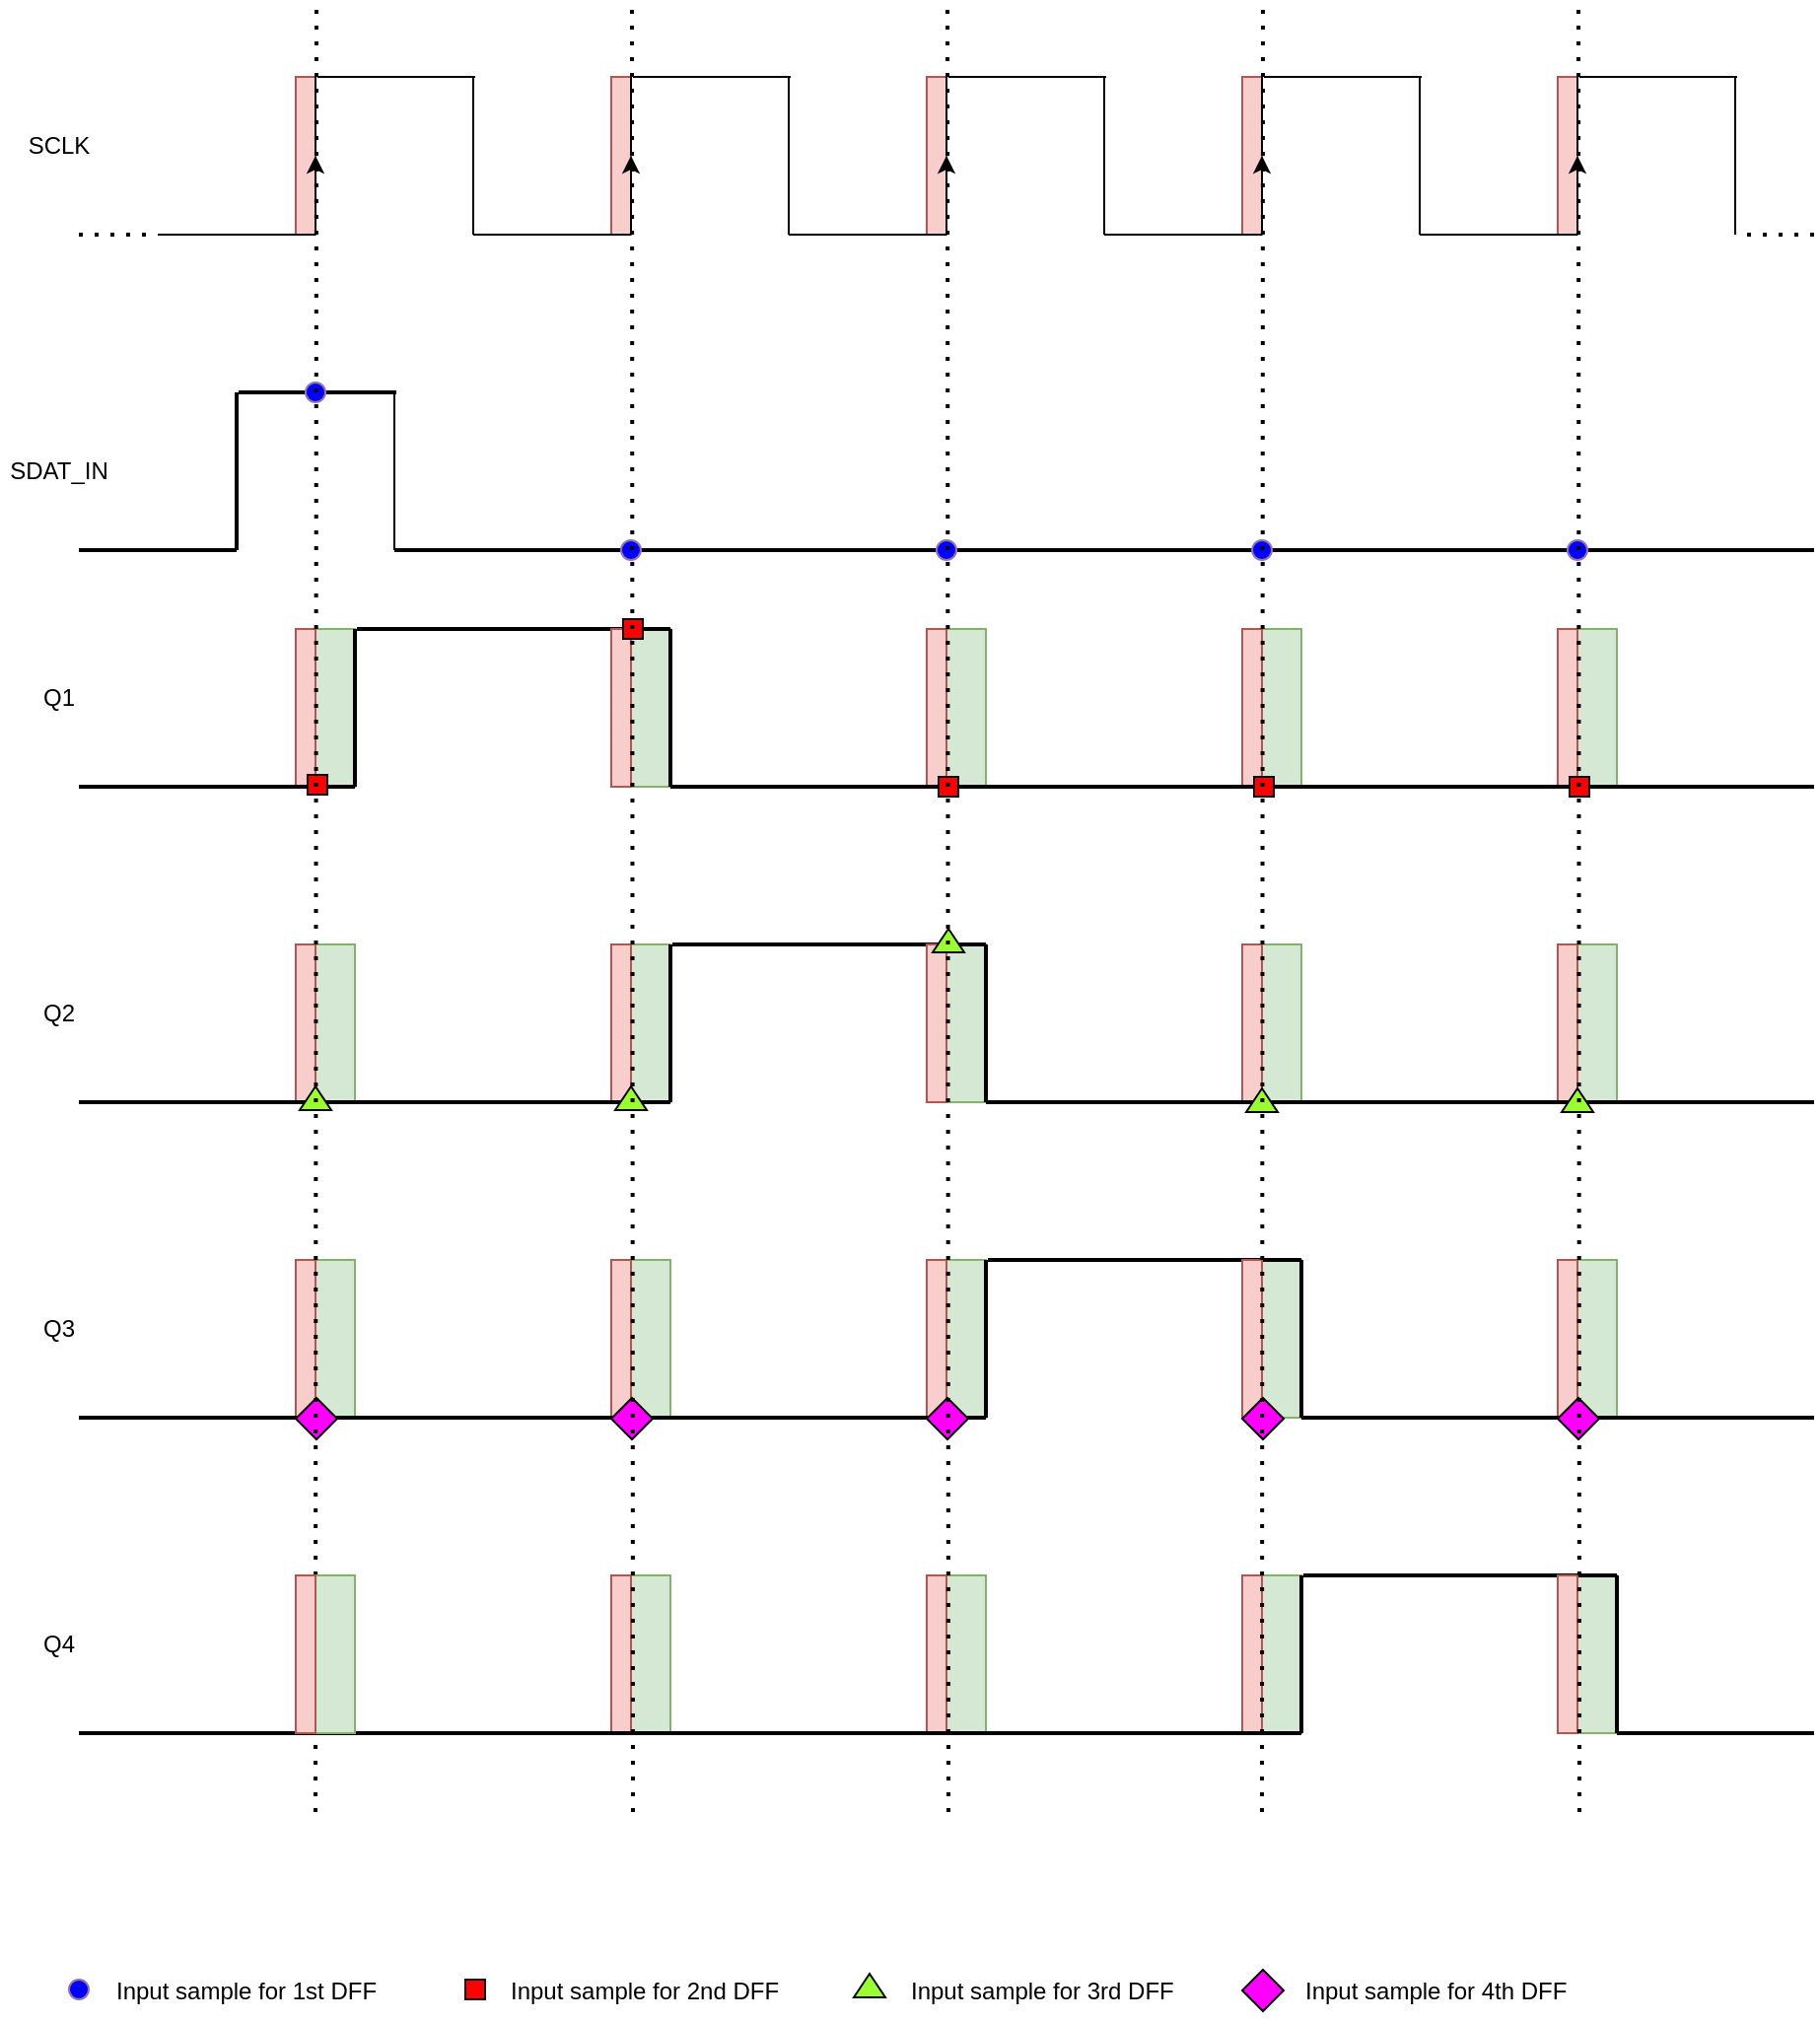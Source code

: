 <mxfile version="16.5.1" type="device"><diagram id="-5UdvPatchr-Xk96gMwD" name="Page-1"><mxGraphModel dx="1224" dy="952" grid="1" gridSize="10" guides="1" tooltips="1" connect="1" arrows="1" fold="1" page="1" pageScale="1" pageWidth="827" pageHeight="1169" math="0" shadow="0"><root><mxCell id="0"/><mxCell id="1" parent="0"/><mxCell id="DBDD1V-w15H-69EfEApx-54" value="" style="rounded=0;whiteSpace=wrap;html=1;fillColor=#d5e8d4;strokeColor=#82b366;" parent="1" vertex="1"><mxGeometry x="360" y="560" width="20" height="80" as="geometry"/></mxCell><mxCell id="DBDD1V-w15H-69EfEApx-50" value="" style="rounded=0;whiteSpace=wrap;html=1;fillColor=#d5e8d4;strokeColor=#82b366;" parent="1" vertex="1"><mxGeometry x="200" y="560" width="20" height="80" as="geometry"/></mxCell><mxCell id="DBDD1V-w15H-69EfEApx-45" value="" style="rounded=0;whiteSpace=wrap;html=1;fillColor=#f8cecc;strokeColor=#b85450;" parent="1" vertex="1"><mxGeometry x="190" y="280" width="10" height="80" as="geometry"/></mxCell><mxCell id="DBDD1V-w15H-69EfEApx-6" value="" style="group" parent="1" vertex="1" connectable="0"><mxGeometry x="120" y="280" width="161" height="80" as="geometry"/></mxCell><mxCell id="DBDD1V-w15H-69EfEApx-1" value="" style="endArrow=none;html=1;rounded=0;" parent="DBDD1V-w15H-69EfEApx-6" edge="1"><mxGeometry width="50" height="50" relative="1" as="geometry"><mxPoint x="81" as="sourcePoint"/><mxPoint x="161" as="targetPoint"/></mxGeometry></mxCell><mxCell id="DBDD1V-w15H-69EfEApx-2" value="" style="endArrow=classic;html=1;rounded=0;" parent="DBDD1V-w15H-69EfEApx-6" edge="1"><mxGeometry width="50" height="50" relative="1" as="geometry"><mxPoint x="80" y="80" as="sourcePoint"/><mxPoint x="80" y="40" as="targetPoint"/></mxGeometry></mxCell><mxCell id="DBDD1V-w15H-69EfEApx-3" value="" style="endArrow=none;html=1;rounded=0;" parent="DBDD1V-w15H-69EfEApx-6" edge="1"><mxGeometry width="50" height="50" relative="1" as="geometry"><mxPoint x="80" y="40" as="sourcePoint"/><mxPoint x="80" as="targetPoint"/></mxGeometry></mxCell><mxCell id="DBDD1V-w15H-69EfEApx-4" value="" style="endArrow=none;html=1;rounded=0;" parent="DBDD1V-w15H-69EfEApx-6" edge="1"><mxGeometry width="50" height="50" relative="1" as="geometry"><mxPoint y="80" as="sourcePoint"/><mxPoint x="80" y="80" as="targetPoint"/></mxGeometry></mxCell><mxCell id="DBDD1V-w15H-69EfEApx-5" value="" style="endArrow=none;html=1;rounded=0;" parent="DBDD1V-w15H-69EfEApx-6" edge="1"><mxGeometry width="50" height="50" relative="1" as="geometry"><mxPoint x="160" y="80" as="sourcePoint"/><mxPoint x="160" as="targetPoint"/></mxGeometry></mxCell><mxCell id="DBDD1V-w15H-69EfEApx-33" value="" style="endArrow=none;html=1;rounded=0;strokeWidth=2;" parent="1" edge="1"><mxGeometry width="50" height="50" relative="1" as="geometry"><mxPoint x="240" y="520" as="sourcePoint"/><mxPoint x="960" y="520" as="targetPoint"/></mxGeometry></mxCell><mxCell id="DBDD1V-w15H-69EfEApx-44" value="" style="endArrow=none;dashed=1;html=1;dashPattern=1 3;strokeWidth=2;rounded=0;" parent="1" edge="1"><mxGeometry width="50" height="50" relative="1" as="geometry"><mxPoint x="960" y="360" as="sourcePoint"/><mxPoint x="920" y="360" as="targetPoint"/></mxGeometry></mxCell><mxCell id="DBDD1V-w15H-69EfEApx-47" value="" style="rounded=0;whiteSpace=wrap;html=1;fillColor=#f8cecc;strokeColor=#b85450;" parent="1" vertex="1"><mxGeometry x="350" y="280" width="10" height="80" as="geometry"/></mxCell><mxCell id="DBDD1V-w15H-69EfEApx-48" value="" style="rounded=0;whiteSpace=wrap;html=1;fillColor=#f8cecc;strokeColor=#b85450;" parent="1" vertex="1"><mxGeometry x="510" y="280" width="10" height="80" as="geometry"/></mxCell><mxCell id="DBDD1V-w15H-69EfEApx-49" value="" style="rounded=0;whiteSpace=wrap;html=1;fillColor=#f8cecc;strokeColor=#b85450;" parent="1" vertex="1"><mxGeometry x="670" y="280" width="10" height="80" as="geometry"/></mxCell><mxCell id="DBDD1V-w15H-69EfEApx-7" value="" style="group" parent="1" vertex="1" connectable="0"><mxGeometry x="280" y="280" width="161" height="80" as="geometry"/></mxCell><mxCell id="DBDD1V-w15H-69EfEApx-8" value="" style="endArrow=none;html=1;rounded=0;" parent="DBDD1V-w15H-69EfEApx-7" edge="1"><mxGeometry width="50" height="50" relative="1" as="geometry"><mxPoint x="81" as="sourcePoint"/><mxPoint x="161" as="targetPoint"/></mxGeometry></mxCell><mxCell id="DBDD1V-w15H-69EfEApx-9" value="" style="endArrow=classic;html=1;rounded=0;" parent="DBDD1V-w15H-69EfEApx-7" edge="1"><mxGeometry width="50" height="50" relative="1" as="geometry"><mxPoint x="80" y="80" as="sourcePoint"/><mxPoint x="80" y="40" as="targetPoint"/></mxGeometry></mxCell><mxCell id="DBDD1V-w15H-69EfEApx-10" value="" style="endArrow=none;html=1;rounded=0;" parent="DBDD1V-w15H-69EfEApx-7" edge="1"><mxGeometry width="50" height="50" relative="1" as="geometry"><mxPoint x="80" y="40" as="sourcePoint"/><mxPoint x="80" as="targetPoint"/></mxGeometry></mxCell><mxCell id="DBDD1V-w15H-69EfEApx-11" value="" style="endArrow=none;html=1;rounded=0;" parent="DBDD1V-w15H-69EfEApx-7" edge="1"><mxGeometry width="50" height="50" relative="1" as="geometry"><mxPoint y="80" as="sourcePoint"/><mxPoint x="80" y="80" as="targetPoint"/></mxGeometry></mxCell><mxCell id="DBDD1V-w15H-69EfEApx-12" value="" style="endArrow=none;html=1;rounded=0;" parent="DBDD1V-w15H-69EfEApx-7" edge="1"><mxGeometry width="50" height="50" relative="1" as="geometry"><mxPoint x="160" y="80" as="sourcePoint"/><mxPoint x="160" as="targetPoint"/></mxGeometry></mxCell><mxCell id="DBDD1V-w15H-69EfEApx-13" value="" style="group" parent="1" vertex="1" connectable="0"><mxGeometry x="440" y="280" width="161" height="80" as="geometry"/></mxCell><mxCell id="DBDD1V-w15H-69EfEApx-14" value="" style="endArrow=none;html=1;rounded=0;" parent="DBDD1V-w15H-69EfEApx-13" edge="1"><mxGeometry width="50" height="50" relative="1" as="geometry"><mxPoint x="81" as="sourcePoint"/><mxPoint x="161" as="targetPoint"/></mxGeometry></mxCell><mxCell id="DBDD1V-w15H-69EfEApx-15" value="" style="endArrow=classic;html=1;rounded=0;" parent="DBDD1V-w15H-69EfEApx-13" edge="1"><mxGeometry width="50" height="50" relative="1" as="geometry"><mxPoint x="80" y="80" as="sourcePoint"/><mxPoint x="80" y="40" as="targetPoint"/></mxGeometry></mxCell><mxCell id="DBDD1V-w15H-69EfEApx-16" value="" style="endArrow=none;html=1;rounded=0;" parent="DBDD1V-w15H-69EfEApx-13" edge="1"><mxGeometry width="50" height="50" relative="1" as="geometry"><mxPoint x="80" y="40" as="sourcePoint"/><mxPoint x="80" as="targetPoint"/></mxGeometry></mxCell><mxCell id="DBDD1V-w15H-69EfEApx-17" value="" style="endArrow=none;html=1;rounded=0;" parent="DBDD1V-w15H-69EfEApx-13" edge="1"><mxGeometry width="50" height="50" relative="1" as="geometry"><mxPoint y="80" as="sourcePoint"/><mxPoint x="80" y="80" as="targetPoint"/></mxGeometry></mxCell><mxCell id="DBDD1V-w15H-69EfEApx-18" value="" style="endArrow=none;html=1;rounded=0;" parent="DBDD1V-w15H-69EfEApx-13" edge="1"><mxGeometry width="50" height="50" relative="1" as="geometry"><mxPoint x="160" y="80" as="sourcePoint"/><mxPoint x="160" as="targetPoint"/></mxGeometry></mxCell><mxCell id="DBDD1V-w15H-69EfEApx-19" value="" style="group" parent="1" vertex="1" connectable="0"><mxGeometry x="600" y="280" width="161" height="80" as="geometry"/></mxCell><mxCell id="DBDD1V-w15H-69EfEApx-20" value="" style="endArrow=none;html=1;rounded=0;" parent="DBDD1V-w15H-69EfEApx-19" edge="1"><mxGeometry width="50" height="50" relative="1" as="geometry"><mxPoint x="81" as="sourcePoint"/><mxPoint x="161" as="targetPoint"/></mxGeometry></mxCell><mxCell id="DBDD1V-w15H-69EfEApx-21" value="" style="endArrow=classic;html=1;rounded=0;" parent="DBDD1V-w15H-69EfEApx-19" edge="1"><mxGeometry width="50" height="50" relative="1" as="geometry"><mxPoint x="80" y="80" as="sourcePoint"/><mxPoint x="80" y="40" as="targetPoint"/></mxGeometry></mxCell><mxCell id="DBDD1V-w15H-69EfEApx-22" value="" style="endArrow=none;html=1;rounded=0;" parent="DBDD1V-w15H-69EfEApx-19" edge="1"><mxGeometry width="50" height="50" relative="1" as="geometry"><mxPoint x="80" y="40" as="sourcePoint"/><mxPoint x="80" as="targetPoint"/></mxGeometry></mxCell><mxCell id="DBDD1V-w15H-69EfEApx-23" value="" style="endArrow=none;html=1;rounded=0;" parent="DBDD1V-w15H-69EfEApx-19" edge="1"><mxGeometry width="50" height="50" relative="1" as="geometry"><mxPoint y="80" as="sourcePoint"/><mxPoint x="80" y="80" as="targetPoint"/></mxGeometry></mxCell><mxCell id="DBDD1V-w15H-69EfEApx-24" value="" style="endArrow=none;html=1;rounded=0;" parent="DBDD1V-w15H-69EfEApx-19" edge="1"><mxGeometry width="50" height="50" relative="1" as="geometry"><mxPoint x="160" y="80" as="sourcePoint"/><mxPoint x="160" as="targetPoint"/></mxGeometry></mxCell><mxCell id="DBDD1V-w15H-69EfEApx-37" value="" style="endArrow=none;html=1;rounded=0;entryX=1;entryY=0;entryDx=0;entryDy=0;strokeWidth=2;" parent="1" target="DBDD1V-w15H-69EfEApx-54" edge="1"><mxGeometry width="50" height="50" relative="1" as="geometry"><mxPoint x="221" y="560" as="sourcePoint"/><mxPoint x="360" y="560" as="targetPoint"/></mxGeometry></mxCell><mxCell id="DBDD1V-w15H-69EfEApx-40" value="" style="endArrow=none;html=1;rounded=0;strokeWidth=2;" parent="1" edge="1"><mxGeometry width="50" height="50" relative="1" as="geometry"><mxPoint x="220" y="640" as="sourcePoint"/><mxPoint x="220" y="560" as="targetPoint"/></mxGeometry></mxCell><mxCell id="DBDD1V-w15H-69EfEApx-59" value="" style="endArrow=none;html=1;rounded=0;strokeWidth=2;" parent="1" edge="1"><mxGeometry width="50" height="50" relative="1" as="geometry"><mxPoint x="380" y="640" as="sourcePoint"/><mxPoint x="380" y="560" as="targetPoint"/></mxGeometry></mxCell><mxCell id="DBDD1V-w15H-69EfEApx-60" value="SCLK" style="text;html=1;strokeColor=none;fillColor=none;align=center;verticalAlign=middle;whiteSpace=wrap;rounded=0;" parent="1" vertex="1"><mxGeometry x="40" y="300" width="60" height="30" as="geometry"/></mxCell><mxCell id="DBDD1V-w15H-69EfEApx-63" value="Q1" style="text;html=1;strokeColor=none;fillColor=none;align=center;verticalAlign=middle;whiteSpace=wrap;rounded=0;" parent="1" vertex="1"><mxGeometry x="40" y="580" width="60" height="30" as="geometry"/></mxCell><mxCell id="DBDD1V-w15H-69EfEApx-64" value="" style="rounded=0;whiteSpace=wrap;html=1;fillColor=#d5e8d4;strokeColor=#82b366;" parent="1" vertex="1"><mxGeometry x="520" y="720" width="20" height="80" as="geometry"/></mxCell><mxCell id="DBDD1V-w15H-69EfEApx-65" value="" style="rounded=0;whiteSpace=wrap;html=1;fillColor=#d5e8d4;strokeColor=#82b366;" parent="1" vertex="1"><mxGeometry x="360" y="720" width="20" height="80" as="geometry"/></mxCell><mxCell id="DBDD1V-w15H-69EfEApx-68" value="" style="endArrow=none;html=1;rounded=0;entryX=1;entryY=0;entryDx=0;entryDy=0;strokeWidth=2;" parent="1" target="DBDD1V-w15H-69EfEApx-64" edge="1"><mxGeometry width="50" height="50" relative="1" as="geometry"><mxPoint x="381" y="720" as="sourcePoint"/><mxPoint x="520" y="720" as="targetPoint"/></mxGeometry></mxCell><mxCell id="DBDD1V-w15H-69EfEApx-70" value="" style="endArrow=none;html=1;rounded=0;strokeWidth=2;" parent="1" edge="1"><mxGeometry width="50" height="50" relative="1" as="geometry"><mxPoint x="380" y="800" as="sourcePoint"/><mxPoint x="380" y="720" as="targetPoint"/></mxGeometry></mxCell><mxCell id="DBDD1V-w15H-69EfEApx-71" value="" style="endArrow=none;html=1;rounded=0;strokeWidth=2;" parent="1" edge="1"><mxGeometry width="50" height="50" relative="1" as="geometry"><mxPoint x="540" y="800" as="sourcePoint"/><mxPoint x="540" y="720" as="targetPoint"/></mxGeometry></mxCell><mxCell id="DBDD1V-w15H-69EfEApx-72" value="Q2" style="text;html=1;strokeColor=none;fillColor=none;align=center;verticalAlign=middle;whiteSpace=wrap;rounded=0;" parent="1" vertex="1"><mxGeometry x="40" y="740" width="60" height="30" as="geometry"/></mxCell><mxCell id="DBDD1V-w15H-69EfEApx-73" value="" style="rounded=0;whiteSpace=wrap;html=1;fillColor=#d5e8d4;strokeColor=#82b366;" parent="1" vertex="1"><mxGeometry x="680" y="880" width="20" height="80" as="geometry"/></mxCell><mxCell id="DBDD1V-w15H-69EfEApx-74" value="" style="rounded=0;whiteSpace=wrap;html=1;fillColor=#d5e8d4;strokeColor=#82b366;" parent="1" vertex="1"><mxGeometry x="520" y="880" width="20" height="80" as="geometry"/></mxCell><mxCell id="DBDD1V-w15H-69EfEApx-77" value="" style="endArrow=none;html=1;rounded=0;entryX=1;entryY=0;entryDx=0;entryDy=0;strokeWidth=2;" parent="1" target="DBDD1V-w15H-69EfEApx-73" edge="1"><mxGeometry width="50" height="50" relative="1" as="geometry"><mxPoint x="541" y="880" as="sourcePoint"/><mxPoint x="680" y="880" as="targetPoint"/></mxGeometry></mxCell><mxCell id="DBDD1V-w15H-69EfEApx-79" value="" style="endArrow=none;html=1;rounded=0;strokeWidth=2;" parent="1" edge="1"><mxGeometry width="50" height="50" relative="1" as="geometry"><mxPoint x="540" y="960" as="sourcePoint"/><mxPoint x="540" y="880" as="targetPoint"/></mxGeometry></mxCell><mxCell id="DBDD1V-w15H-69EfEApx-80" value="" style="endArrow=none;html=1;rounded=0;strokeWidth=2;" parent="1" edge="1"><mxGeometry width="50" height="50" relative="1" as="geometry"><mxPoint x="700" y="960" as="sourcePoint"/><mxPoint x="700" y="880" as="targetPoint"/></mxGeometry></mxCell><mxCell id="DBDD1V-w15H-69EfEApx-81" value="Q3" style="text;html=1;strokeColor=none;fillColor=none;align=center;verticalAlign=middle;whiteSpace=wrap;rounded=0;" parent="1" vertex="1"><mxGeometry x="40" y="900" width="60" height="30" as="geometry"/></mxCell><mxCell id="DBDD1V-w15H-69EfEApx-84" value="" style="rounded=0;whiteSpace=wrap;html=1;fillColor=#d5e8d4;strokeColor=#82b366;" parent="1" vertex="1"><mxGeometry x="200" y="720" width="20" height="80" as="geometry"/></mxCell><mxCell id="DBDD1V-w15H-69EfEApx-85" value="" style="rounded=0;whiteSpace=wrap;html=1;fillColor=#d5e8d4;strokeColor=#82b366;" parent="1" vertex="1"><mxGeometry x="200" y="880" width="20" height="80" as="geometry"/></mxCell><mxCell id="DBDD1V-w15H-69EfEApx-86" value="" style="rounded=0;whiteSpace=wrap;html=1;fillColor=#d5e8d4;strokeColor=#82b366;" parent="1" vertex="1"><mxGeometry x="360" y="880" width="20" height="80" as="geometry"/></mxCell><mxCell id="DBDD1V-w15H-69EfEApx-88" value="" style="rounded=0;whiteSpace=wrap;html=1;fillColor=#d5e8d4;strokeColor=#82b366;" parent="1" vertex="1"><mxGeometry x="520" y="560" width="20" height="80" as="geometry"/></mxCell><mxCell id="DBDD1V-w15H-69EfEApx-96" value="" style="rounded=0;whiteSpace=wrap;html=1;fillColor=#d5e8d4;strokeColor=#82b366;" parent="1" vertex="1"><mxGeometry x="680" y="560" width="20" height="80" as="geometry"/></mxCell><mxCell id="DBDD1V-w15H-69EfEApx-97" value="" style="rounded=0;whiteSpace=wrap;html=1;fillColor=#d5e8d4;strokeColor=#82b366;" parent="1" vertex="1"><mxGeometry x="680" y="720" width="20" height="80" as="geometry"/></mxCell><mxCell id="DBDD1V-w15H-69EfEApx-98" value="" style="rounded=0;whiteSpace=wrap;html=1;fillColor=#f8cecc;strokeColor=#b85450;" parent="1" vertex="1"><mxGeometry x="350" y="560" width="10" height="80" as="geometry"/></mxCell><mxCell id="DBDD1V-w15H-69EfEApx-99" value="" style="rounded=0;whiteSpace=wrap;html=1;fillColor=#f8cecc;strokeColor=#b85450;glass=0;sketch=0;gradientColor=none;" parent="1" vertex="1"><mxGeometry x="190" y="560" width="10" height="80" as="geometry"/></mxCell><mxCell id="DBDD1V-w15H-69EfEApx-100" value="" style="rounded=0;whiteSpace=wrap;html=1;fillColor=#f8cecc;strokeColor=#b85450;" parent="1" vertex="1"><mxGeometry x="510" y="560" width="10" height="80" as="geometry"/></mxCell><mxCell id="DBDD1V-w15H-69EfEApx-101" value="" style="rounded=0;whiteSpace=wrap;html=1;fillColor=#f8cecc;strokeColor=#b85450;" parent="1" vertex="1"><mxGeometry x="670" y="560" width="10" height="80" as="geometry"/></mxCell><mxCell id="DBDD1V-w15H-69EfEApx-103" value="" style="rounded=0;whiteSpace=wrap;html=1;fillColor=#f8cecc;strokeColor=#b85450;" parent="1" vertex="1"><mxGeometry x="350" y="720" width="10" height="80" as="geometry"/></mxCell><mxCell id="DBDD1V-w15H-69EfEApx-104" value="" style="rounded=0;whiteSpace=wrap;html=1;fillColor=#f8cecc;strokeColor=#b85450;" parent="1" vertex="1"><mxGeometry x="190" y="720" width="10" height="80" as="geometry"/></mxCell><mxCell id="DBDD1V-w15H-69EfEApx-105" value="" style="rounded=0;whiteSpace=wrap;html=1;fillColor=#f8cecc;strokeColor=#b85450;" parent="1" vertex="1"><mxGeometry x="510" y="720" width="10" height="80" as="geometry"/></mxCell><mxCell id="DBDD1V-w15H-69EfEApx-106" value="" style="rounded=0;whiteSpace=wrap;html=1;fillColor=#f8cecc;strokeColor=#b85450;" parent="1" vertex="1"><mxGeometry x="670" y="720" width="10" height="80" as="geometry"/></mxCell><mxCell id="DBDD1V-w15H-69EfEApx-107" value="" style="rounded=0;whiteSpace=wrap;html=1;fillColor=#f8cecc;strokeColor=#b85450;" parent="1" vertex="1"><mxGeometry x="350" y="880" width="10" height="80" as="geometry"/></mxCell><mxCell id="DBDD1V-w15H-69EfEApx-108" value="" style="rounded=0;whiteSpace=wrap;html=1;fillColor=#f8cecc;strokeColor=#b85450;" parent="1" vertex="1"><mxGeometry x="190" y="880" width="10" height="80" as="geometry"/></mxCell><mxCell id="DBDD1V-w15H-69EfEApx-109" value="" style="rounded=0;whiteSpace=wrap;html=1;fillColor=#f8cecc;strokeColor=#b85450;" parent="1" vertex="1"><mxGeometry x="510" y="880" width="10" height="80" as="geometry"/></mxCell><mxCell id="DBDD1V-w15H-69EfEApx-110" value="" style="rounded=0;whiteSpace=wrap;html=1;fillColor=#f8cecc;strokeColor=#b85450;" parent="1" vertex="1"><mxGeometry x="670" y="880" width="10" height="80" as="geometry"/></mxCell><mxCell id="DBDD1V-w15H-69EfEApx-30" value="" style="endArrow=none;html=1;rounded=0;" parent="1" edge="1"><mxGeometry width="50" height="50" relative="1" as="geometry"><mxPoint x="240" y="520" as="sourcePoint"/><mxPoint x="240" y="440" as="targetPoint"/></mxGeometry></mxCell><mxCell id="DBDD1V-w15H-69EfEApx-43" value="" style="endArrow=none;dashed=1;html=1;dashPattern=1 3;strokeWidth=2;rounded=0;" parent="1" edge="1"><mxGeometry width="50" height="50" relative="1" as="geometry"><mxPoint x="80" y="360" as="sourcePoint"/><mxPoint x="120" y="360" as="targetPoint"/></mxGeometry></mxCell><mxCell id="DBDD1V-w15H-69EfEApx-61" value="SDAT_IN" style="text;html=1;strokeColor=none;fillColor=none;align=center;verticalAlign=middle;whiteSpace=wrap;rounded=0;" parent="1" vertex="1"><mxGeometry x="40" y="465" width="60" height="30" as="geometry"/></mxCell><mxCell id="DBDD1V-w15H-69EfEApx-111" value="" style="group" parent="1" vertex="1" connectable="0"><mxGeometry x="80" y="440" width="161" height="80" as="geometry"/></mxCell><mxCell id="DBDD1V-w15H-69EfEApx-26" value="" style="endArrow=none;html=1;rounded=0;strokeWidth=2;" parent="DBDD1V-w15H-69EfEApx-111" edge="1"><mxGeometry width="50" height="50" relative="1" as="geometry"><mxPoint x="81" as="sourcePoint"/><mxPoint x="161" as="targetPoint"/></mxGeometry></mxCell><mxCell id="DBDD1V-w15H-69EfEApx-29" value="" style="endArrow=none;html=1;rounded=0;strokeWidth=2;" parent="DBDD1V-w15H-69EfEApx-111" edge="1"><mxGeometry width="50" height="50" relative="1" as="geometry"><mxPoint y="80" as="sourcePoint"/><mxPoint x="80" y="80" as="targetPoint"/></mxGeometry></mxCell><mxCell id="DBDD1V-w15H-69EfEApx-31" value="" style="endArrow=none;html=1;rounded=0;strokeWidth=2;" parent="DBDD1V-w15H-69EfEApx-111" edge="1"><mxGeometry width="50" height="50" relative="1" as="geometry"><mxPoint x="80" y="80" as="sourcePoint"/><mxPoint x="80" as="targetPoint"/></mxGeometry></mxCell><mxCell id="DBDD1V-w15H-69EfEApx-69" value="" style="endArrow=none;html=1;rounded=0;strokeWidth=2;" parent="1" edge="1"><mxGeometry width="50" height="50" relative="1" as="geometry"><mxPoint x="80" y="800" as="sourcePoint"/><mxPoint x="380" y="800" as="targetPoint"/></mxGeometry></mxCell><mxCell id="DBDD1V-w15H-69EfEApx-38" value="" style="endArrow=none;html=1;rounded=0;strokeWidth=2;" parent="1" edge="1"><mxGeometry width="50" height="50" relative="1" as="geometry"><mxPoint x="80" y="640" as="sourcePoint"/><mxPoint x="220" y="640" as="targetPoint"/></mxGeometry></mxCell><mxCell id="DBDD1V-w15H-69EfEApx-78" value="" style="endArrow=none;html=1;rounded=0;strokeWidth=2;" parent="1" edge="1"><mxGeometry width="50" height="50" relative="1" as="geometry"><mxPoint x="80" y="960" as="sourcePoint"/><mxPoint x="540" y="960" as="targetPoint"/></mxGeometry></mxCell><mxCell id="DBDD1V-w15H-69EfEApx-113" value="" style="ellipse;whiteSpace=wrap;html=1;aspect=fixed;strokeWidth=1;fillColor=#0000FF;strokeColor=#9673a6;" parent="1" vertex="1"><mxGeometry x="195" y="435" width="10" height="10" as="geometry"/></mxCell><mxCell id="DBDD1V-w15H-69EfEApx-123" value="" style="ellipse;whiteSpace=wrap;html=1;aspect=fixed;strokeWidth=1;fillColor=#0000FF;strokeColor=#9673a6;" parent="1" vertex="1"><mxGeometry x="75" y="1245" width="10" height="10" as="geometry"/></mxCell><mxCell id="DBDD1V-w15H-69EfEApx-126" value="Input sample for 1st DFF" style="text;html=1;strokeColor=none;fillColor=none;align=left;verticalAlign=middle;whiteSpace=wrap;rounded=0;" parent="1" vertex="1"><mxGeometry x="97" y="1236" width="163" height="30" as="geometry"/></mxCell><mxCell id="DBDD1V-w15H-69EfEApx-127" value="Input sample for 2nd DFF" style="text;html=1;strokeColor=none;fillColor=none;align=left;verticalAlign=middle;whiteSpace=wrap;rounded=0;" parent="1" vertex="1"><mxGeometry x="297" y="1236" width="163" height="30" as="geometry"/></mxCell><mxCell id="DBDD1V-w15H-69EfEApx-128" value="Input sample for 3rd DFF" style="text;html=1;strokeColor=none;fillColor=none;align=left;verticalAlign=middle;whiteSpace=wrap;rounded=0;" parent="1" vertex="1"><mxGeometry x="500" y="1236" width="163" height="30" as="geometry"/></mxCell><mxCell id="DBDD1V-w15H-69EfEApx-129" value="" style="whiteSpace=wrap;html=1;aspect=fixed;strokeWidth=1;fillColor=#FF0000;" parent="1" vertex="1"><mxGeometry x="276" y="1245" width="10" height="10" as="geometry"/></mxCell><mxCell id="DBDD1V-w15H-69EfEApx-130" value="" style="whiteSpace=wrap;html=1;aspect=fixed;strokeWidth=1;fillColor=#FF0000;" parent="1" vertex="1"><mxGeometry x="196" y="634" width="10" height="10" as="geometry"/></mxCell><mxCell id="DBDD1V-w15H-69EfEApx-131" value="" style="whiteSpace=wrap;html=1;aspect=fixed;strokeWidth=1;fillColor=#FF0000;" parent="1" vertex="1"><mxGeometry x="356" y="555" width="10" height="10" as="geometry"/></mxCell><mxCell id="DBDD1V-w15H-69EfEApx-135" value="" style="triangle;whiteSpace=wrap;html=1;strokeWidth=1;fillColor=#99FF33;rotation=-90;" parent="1" vertex="1"><mxGeometry x="475" y="1240" width="12" height="16" as="geometry"/></mxCell><mxCell id="DBDD1V-w15H-69EfEApx-137" value="" style="triangle;whiteSpace=wrap;html=1;strokeWidth=1;fillColor=#99FF33;rotation=-90;" parent="1" vertex="1"><mxGeometry x="194" y="790" width="12" height="16" as="geometry"/></mxCell><mxCell id="DBDD1V-w15H-69EfEApx-139" value="" style="triangle;whiteSpace=wrap;html=1;strokeWidth=1;fillColor=#99FF33;rotation=-90;" parent="1" vertex="1"><mxGeometry x="354" y="790" width="12" height="16" as="geometry"/></mxCell><mxCell id="DBDD1V-w15H-69EfEApx-141" value="" style="triangle;whiteSpace=wrap;html=1;strokeWidth=1;fillColor=#99FF33;rotation=-90;" parent="1" vertex="1"><mxGeometry x="515" y="710" width="12" height="16" as="geometry"/></mxCell><mxCell id="GUrbdvuYkbUNKNHkl2WZ-1" value="" style="rounded=0;whiteSpace=wrap;html=1;fillColor=#d5e8d4;strokeColor=#82b366;" vertex="1" parent="1"><mxGeometry x="840" y="1040" width="20" height="80" as="geometry"/></mxCell><mxCell id="GUrbdvuYkbUNKNHkl2WZ-2" value="" style="rounded=0;whiteSpace=wrap;html=1;fillColor=#d5e8d4;strokeColor=#82b366;" vertex="1" parent="1"><mxGeometry x="680" y="1040" width="20" height="80" as="geometry"/></mxCell><mxCell id="GUrbdvuYkbUNKNHkl2WZ-3" value="" style="endArrow=none;html=1;rounded=0;strokeWidth=2;" edge="1" parent="1"><mxGeometry width="50" height="50" relative="1" as="geometry"><mxPoint x="860" y="1120" as="sourcePoint"/><mxPoint x="960" y="1120" as="targetPoint"/></mxGeometry></mxCell><mxCell id="GUrbdvuYkbUNKNHkl2WZ-4" value="" style="endArrow=none;html=1;rounded=0;entryX=1;entryY=0;entryDx=0;entryDy=0;strokeWidth=2;" edge="1" parent="1" target="GUrbdvuYkbUNKNHkl2WZ-1"><mxGeometry width="50" height="50" relative="1" as="geometry"><mxPoint x="701" y="1040" as="sourcePoint"/><mxPoint x="840" y="1040" as="targetPoint"/></mxGeometry></mxCell><mxCell id="GUrbdvuYkbUNKNHkl2WZ-5" value="" style="endArrow=none;html=1;rounded=0;strokeWidth=2;" edge="1" parent="1"><mxGeometry width="50" height="50" relative="1" as="geometry"><mxPoint x="700" y="1120" as="sourcePoint"/><mxPoint x="700" y="1040" as="targetPoint"/></mxGeometry></mxCell><mxCell id="GUrbdvuYkbUNKNHkl2WZ-6" value="" style="endArrow=none;html=1;rounded=0;strokeWidth=2;" edge="1" parent="1"><mxGeometry width="50" height="50" relative="1" as="geometry"><mxPoint x="860" y="1120" as="sourcePoint"/><mxPoint x="860" y="1040" as="targetPoint"/></mxGeometry></mxCell><mxCell id="GUrbdvuYkbUNKNHkl2WZ-7" value="Q4" style="text;html=1;strokeColor=none;fillColor=none;align=center;verticalAlign=middle;whiteSpace=wrap;rounded=0;" vertex="1" parent="1"><mxGeometry x="40" y="1060" width="60" height="30" as="geometry"/></mxCell><mxCell id="GUrbdvuYkbUNKNHkl2WZ-8" value="" style="rounded=0;whiteSpace=wrap;html=1;fillColor=#d5e8d4;strokeColor=#82b366;" vertex="1" parent="1"><mxGeometry x="360" y="1040" width="20" height="80" as="geometry"/></mxCell><mxCell id="GUrbdvuYkbUNKNHkl2WZ-9" value="" style="rounded=0;whiteSpace=wrap;html=1;fillColor=#d5e8d4;strokeColor=#82b366;" vertex="1" parent="1"><mxGeometry x="520" y="1040" width="20" height="80" as="geometry"/></mxCell><mxCell id="GUrbdvuYkbUNKNHkl2WZ-10" value="" style="rounded=0;whiteSpace=wrap;html=1;fillColor=#f8cecc;strokeColor=#b85450;" vertex="1" parent="1"><mxGeometry x="510" y="1040" width="10" height="80" as="geometry"/></mxCell><mxCell id="GUrbdvuYkbUNKNHkl2WZ-11" value="" style="rounded=0;whiteSpace=wrap;html=1;fillColor=#f8cecc;strokeColor=#b85450;" vertex="1" parent="1"><mxGeometry x="350" y="1040" width="10" height="80" as="geometry"/></mxCell><mxCell id="GUrbdvuYkbUNKNHkl2WZ-12" value="" style="rounded=0;whiteSpace=wrap;html=1;fillColor=#f8cecc;strokeColor=#b85450;" vertex="1" parent="1"><mxGeometry x="670" y="1040" width="10" height="80" as="geometry"/></mxCell><mxCell id="GUrbdvuYkbUNKNHkl2WZ-13" value="" style="rounded=0;whiteSpace=wrap;html=1;fillColor=#f8cecc;strokeColor=#b85450;" vertex="1" parent="1"><mxGeometry x="830" y="1040" width="10" height="80" as="geometry"/></mxCell><mxCell id="GUrbdvuYkbUNKNHkl2WZ-14" value="" style="endArrow=none;html=1;rounded=0;strokeWidth=2;" edge="1" parent="1"><mxGeometry width="50" height="50" relative="1" as="geometry"><mxPoint x="80" y="1120" as="sourcePoint"/><mxPoint x="700" y="1120" as="targetPoint"/></mxGeometry></mxCell><mxCell id="GUrbdvuYkbUNKNHkl2WZ-15" value="" style="rounded=0;whiteSpace=wrap;html=1;fillColor=#f8cecc;strokeColor=#b85450;" vertex="1" parent="1"><mxGeometry x="830" y="280" width="10" height="80" as="geometry"/></mxCell><mxCell id="GUrbdvuYkbUNKNHkl2WZ-16" value="" style="group" vertex="1" connectable="0" parent="1"><mxGeometry x="760" y="280" width="161" height="80" as="geometry"/></mxCell><mxCell id="GUrbdvuYkbUNKNHkl2WZ-17" value="" style="endArrow=none;html=1;rounded=0;" edge="1" parent="GUrbdvuYkbUNKNHkl2WZ-16"><mxGeometry width="50" height="50" relative="1" as="geometry"><mxPoint x="81" as="sourcePoint"/><mxPoint x="161" as="targetPoint"/></mxGeometry></mxCell><mxCell id="GUrbdvuYkbUNKNHkl2WZ-18" value="" style="endArrow=classic;html=1;rounded=0;" edge="1" parent="GUrbdvuYkbUNKNHkl2WZ-16"><mxGeometry width="50" height="50" relative="1" as="geometry"><mxPoint x="80" y="80" as="sourcePoint"/><mxPoint x="80" y="40" as="targetPoint"/></mxGeometry></mxCell><mxCell id="GUrbdvuYkbUNKNHkl2WZ-19" value="" style="endArrow=none;html=1;rounded=0;" edge="1" parent="GUrbdvuYkbUNKNHkl2WZ-16"><mxGeometry width="50" height="50" relative="1" as="geometry"><mxPoint x="80" y="40" as="sourcePoint"/><mxPoint x="80" as="targetPoint"/></mxGeometry></mxCell><mxCell id="GUrbdvuYkbUNKNHkl2WZ-20" value="" style="endArrow=none;html=1;rounded=0;" edge="1" parent="GUrbdvuYkbUNKNHkl2WZ-16"><mxGeometry width="50" height="50" relative="1" as="geometry"><mxPoint y="80" as="sourcePoint"/><mxPoint x="80" y="80" as="targetPoint"/></mxGeometry></mxCell><mxCell id="GUrbdvuYkbUNKNHkl2WZ-21" value="" style="endArrow=none;html=1;rounded=0;" edge="1" parent="GUrbdvuYkbUNKNHkl2WZ-16"><mxGeometry width="50" height="50" relative="1" as="geometry"><mxPoint x="160" y="80" as="sourcePoint"/><mxPoint x="160" as="targetPoint"/></mxGeometry></mxCell><mxCell id="GUrbdvuYkbUNKNHkl2WZ-23" value="" style="ellipse;whiteSpace=wrap;html=1;aspect=fixed;strokeWidth=1;fillColor=#0000FF;strokeColor=#9673a6;" vertex="1" parent="1"><mxGeometry x="355" y="515" width="10" height="10" as="geometry"/></mxCell><mxCell id="GUrbdvuYkbUNKNHkl2WZ-24" value="" style="ellipse;whiteSpace=wrap;html=1;aspect=fixed;strokeWidth=1;fillColor=#0000FF;strokeColor=#9673a6;" vertex="1" parent="1"><mxGeometry x="515" y="515" width="10" height="10" as="geometry"/></mxCell><mxCell id="GUrbdvuYkbUNKNHkl2WZ-25" value="" style="ellipse;whiteSpace=wrap;html=1;aspect=fixed;strokeWidth=1;fillColor=#0000FF;strokeColor=#9673a6;" vertex="1" parent="1"><mxGeometry x="675" y="515" width="10" height="10" as="geometry"/></mxCell><mxCell id="GUrbdvuYkbUNKNHkl2WZ-26" value="" style="ellipse;whiteSpace=wrap;html=1;aspect=fixed;strokeWidth=1;fillColor=#0000FF;strokeColor=#9673a6;" vertex="1" parent="1"><mxGeometry x="835" y="515" width="10" height="10" as="geometry"/></mxCell><mxCell id="GUrbdvuYkbUNKNHkl2WZ-27" value="" style="rounded=0;whiteSpace=wrap;html=1;fillColor=#d5e8d4;strokeColor=#82b366;" vertex="1" parent="1"><mxGeometry x="840" y="560" width="20" height="80" as="geometry"/></mxCell><mxCell id="GUrbdvuYkbUNKNHkl2WZ-28" value="" style="rounded=0;whiteSpace=wrap;html=1;fillColor=#f8cecc;strokeColor=#b85450;" vertex="1" parent="1"><mxGeometry x="830" y="560" width="10" height="80" as="geometry"/></mxCell><mxCell id="GUrbdvuYkbUNKNHkl2WZ-29" value="" style="rounded=0;whiteSpace=wrap;html=1;fillColor=#d5e8d4;strokeColor=#82b366;" vertex="1" parent="1"><mxGeometry x="840" y="720" width="20" height="80" as="geometry"/></mxCell><mxCell id="GUrbdvuYkbUNKNHkl2WZ-30" value="" style="rounded=0;whiteSpace=wrap;html=1;fillColor=#f8cecc;strokeColor=#b85450;" vertex="1" parent="1"><mxGeometry x="830" y="720" width="10" height="80" as="geometry"/></mxCell><mxCell id="GUrbdvuYkbUNKNHkl2WZ-31" value="" style="rounded=0;whiteSpace=wrap;html=1;fillColor=#d5e8d4;strokeColor=#82b366;" vertex="1" parent="1"><mxGeometry x="840" y="880" width="20" height="80" as="geometry"/></mxCell><mxCell id="GUrbdvuYkbUNKNHkl2WZ-32" value="" style="rounded=0;whiteSpace=wrap;html=1;fillColor=#f8cecc;strokeColor=#b85450;" vertex="1" parent="1"><mxGeometry x="830" y="880" width="10" height="80" as="geometry"/></mxCell><mxCell id="DBDD1V-w15H-69EfEApx-66" value="" style="endArrow=none;html=1;rounded=0;strokeWidth=2;" parent="1" edge="1"><mxGeometry width="50" height="50" relative="1" as="geometry"><mxPoint x="540" y="800" as="sourcePoint"/><mxPoint x="960" y="800" as="targetPoint"/></mxGeometry></mxCell><mxCell id="DBDD1V-w15H-69EfEApx-75" value="" style="endArrow=none;html=1;rounded=0;strokeWidth=2;" parent="1" edge="1"><mxGeometry width="50" height="50" relative="1" as="geometry"><mxPoint x="700" y="960" as="sourcePoint"/><mxPoint x="960" y="960" as="targetPoint"/></mxGeometry></mxCell><mxCell id="DBDD1V-w15H-69EfEApx-138" value="" style="triangle;whiteSpace=wrap;html=1;strokeWidth=1;fillColor=#99FF33;rotation=-90;" parent="1" vertex="1"><mxGeometry x="674" y="791" width="12" height="16" as="geometry"/></mxCell><mxCell id="GUrbdvuYkbUNKNHkl2WZ-34" value="" style="triangle;whiteSpace=wrap;html=1;strokeWidth=1;fillColor=#99FF33;rotation=-90;" vertex="1" parent="1"><mxGeometry x="834" y="791" width="12" height="16" as="geometry"/></mxCell><mxCell id="DBDD1V-w15H-69EfEApx-41" value="" style="endArrow=none;html=1;rounded=0;strokeWidth=2;" parent="1" edge="1"><mxGeometry width="50" height="50" relative="1" as="geometry"><mxPoint x="380" y="640" as="sourcePoint"/><mxPoint x="960" y="640" as="targetPoint"/></mxGeometry></mxCell><mxCell id="DBDD1V-w15H-69EfEApx-134" value="" style="whiteSpace=wrap;html=1;aspect=fixed;strokeWidth=1;fillColor=#FF0000;" parent="1" vertex="1"><mxGeometry x="516" y="635" width="10" height="10" as="geometry"/></mxCell><mxCell id="GUrbdvuYkbUNKNHkl2WZ-35" value="" style="whiteSpace=wrap;html=1;aspect=fixed;strokeWidth=1;fillColor=#FF0000;" vertex="1" parent="1"><mxGeometry x="836" y="635" width="10" height="10" as="geometry"/></mxCell><mxCell id="DBDD1V-w15H-69EfEApx-132" value="" style="whiteSpace=wrap;html=1;aspect=fixed;strokeWidth=1;fillColor=#FF0000;" parent="1" vertex="1"><mxGeometry x="676" y="635" width="10" height="10" as="geometry"/></mxCell><mxCell id="GUrbdvuYkbUNKNHkl2WZ-36" value="" style="rhombus;whiteSpace=wrap;html=1;fillColor=#FF00FF;" vertex="1" parent="1"><mxGeometry x="670" y="1240" width="21" height="21" as="geometry"/></mxCell><mxCell id="GUrbdvuYkbUNKNHkl2WZ-37" value="Input sample for 4th DFF" style="text;html=1;strokeColor=none;fillColor=none;align=left;verticalAlign=middle;whiteSpace=wrap;rounded=0;" vertex="1" parent="1"><mxGeometry x="700" y="1236" width="163" height="30" as="geometry"/></mxCell><mxCell id="GUrbdvuYkbUNKNHkl2WZ-38" value="" style="rhombus;whiteSpace=wrap;html=1;fillColor=#FF00FF;" vertex="1" parent="1"><mxGeometry x="190" y="950" width="21" height="21" as="geometry"/></mxCell><mxCell id="GUrbdvuYkbUNKNHkl2WZ-39" value="" style="rhombus;whiteSpace=wrap;html=1;fillColor=#FF00FF;" vertex="1" parent="1"><mxGeometry x="350" y="950" width="21" height="21" as="geometry"/></mxCell><mxCell id="GUrbdvuYkbUNKNHkl2WZ-40" value="" style="rhombus;whiteSpace=wrap;html=1;fillColor=#FF00FF;" vertex="1" parent="1"><mxGeometry x="510" y="950" width="21" height="21" as="geometry"/></mxCell><mxCell id="GUrbdvuYkbUNKNHkl2WZ-41" value="" style="rhombus;whiteSpace=wrap;html=1;fillColor=#FF00FF;" vertex="1" parent="1"><mxGeometry x="670" y="950" width="21" height="21" as="geometry"/></mxCell><mxCell id="GUrbdvuYkbUNKNHkl2WZ-42" value="" style="rhombus;whiteSpace=wrap;html=1;fillColor=#FF00FF;" vertex="1" parent="1"><mxGeometry x="830" y="950" width="21" height="21" as="geometry"/></mxCell><mxCell id="DBDD1V-w15H-69EfEApx-34" value="" style="endArrow=none;dashed=1;html=1;dashPattern=1 3;strokeWidth=2;rounded=0;" parent="1" edge="1"><mxGeometry width="50" height="50" relative="1" as="geometry"><mxPoint x="200" y="1160" as="sourcePoint"/><mxPoint x="200.5" y="242" as="targetPoint"/></mxGeometry></mxCell><mxCell id="DBDD1V-w15H-69EfEApx-91" value="" style="endArrow=none;dashed=1;html=1;dashPattern=1 3;strokeWidth=2;rounded=0;" parent="1" edge="1"><mxGeometry width="50" height="50" relative="1" as="geometry"><mxPoint x="361" y="1160" as="sourcePoint"/><mxPoint x="360.5" y="242" as="targetPoint"/></mxGeometry></mxCell><mxCell id="DBDD1V-w15H-69EfEApx-92" value="" style="endArrow=none;dashed=1;html=1;dashPattern=1 3;strokeWidth=2;rounded=0;" parent="1" edge="1"><mxGeometry width="50" height="50" relative="1" as="geometry"><mxPoint x="521" y="1160" as="sourcePoint"/><mxPoint x="520.5" y="242" as="targetPoint"/></mxGeometry></mxCell><mxCell id="DBDD1V-w15H-69EfEApx-93" value="" style="endArrow=none;dashed=1;html=1;dashPattern=1 3;strokeWidth=2;rounded=0;" parent="1" edge="1"><mxGeometry width="50" height="50" relative="1" as="geometry"><mxPoint x="680" y="1160" as="sourcePoint"/><mxPoint x="680.5" y="242" as="targetPoint"/></mxGeometry></mxCell><mxCell id="GUrbdvuYkbUNKNHkl2WZ-22" value="" style="endArrow=none;dashed=1;html=1;dashPattern=1 3;strokeWidth=2;rounded=0;" edge="1" parent="1"><mxGeometry width="50" height="50" relative="1" as="geometry"><mxPoint x="841" y="1160" as="sourcePoint"/><mxPoint x="840.5" y="242" as="targetPoint"/></mxGeometry></mxCell><mxCell id="GUrbdvuYkbUNKNHkl2WZ-43" value="" style="rounded=0;whiteSpace=wrap;html=1;fillColor=#d5e8d4;strokeColor=#82b366;" vertex="1" parent="1"><mxGeometry x="200" y="1040" width="20" height="80" as="geometry"/></mxCell><mxCell id="GUrbdvuYkbUNKNHkl2WZ-44" value="" style="rounded=0;whiteSpace=wrap;html=1;fillColor=#f8cecc;strokeColor=#b85450;" vertex="1" parent="1"><mxGeometry x="190" y="1040" width="10" height="80" as="geometry"/></mxCell></root></mxGraphModel></diagram></mxfile>